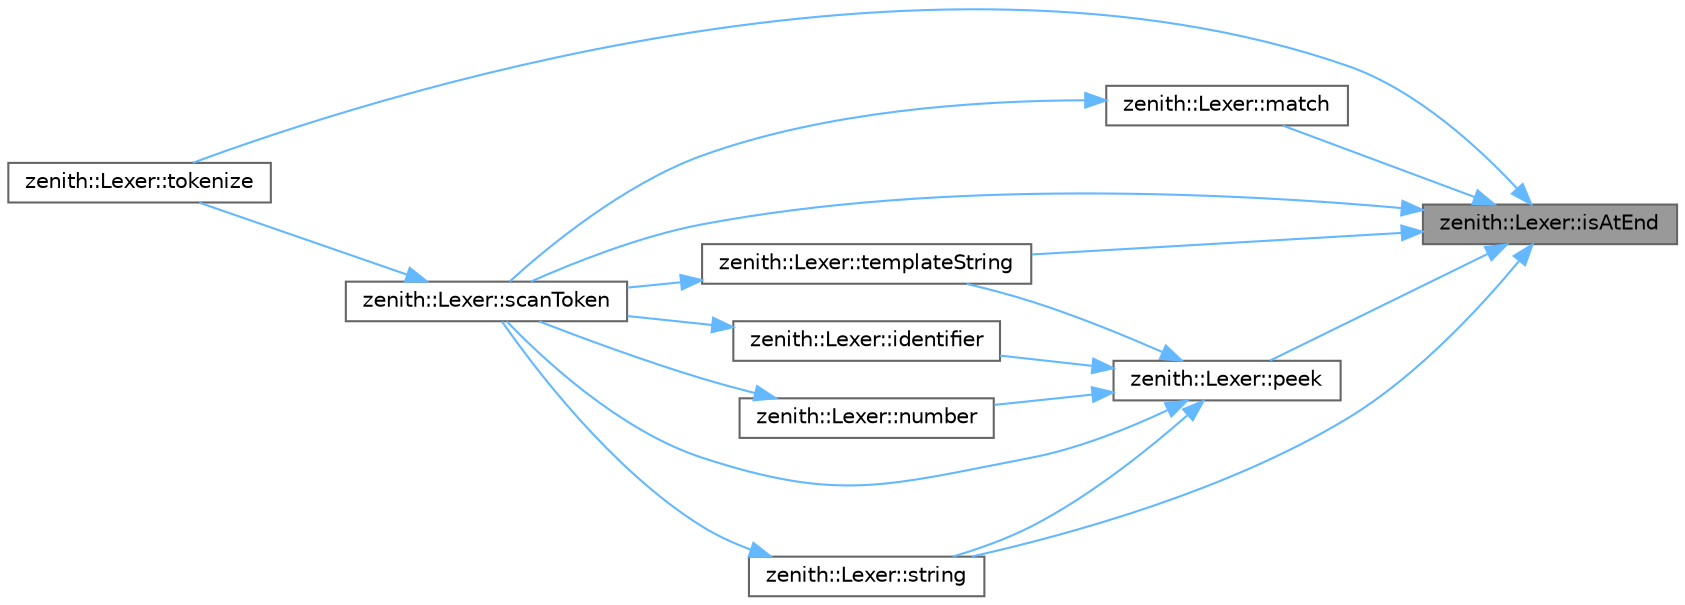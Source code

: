 digraph "zenith::Lexer::isAtEnd"
{
 // LATEX_PDF_SIZE
  bgcolor="transparent";
  edge [fontname=Helvetica,fontsize=10,labelfontname=Helvetica,labelfontsize=10];
  node [fontname=Helvetica,fontsize=10,shape=box,height=0.2,width=0.4];
  rankdir="RL";
  Node1 [id="Node000001",label="zenith::Lexer::isAtEnd",height=0.2,width=0.4,color="gray40", fillcolor="grey60", style="filled", fontcolor="black",tooltip=" "];
  Node1 -> Node2 [id="edge1_Node000001_Node000002",dir="back",color="steelblue1",style="solid",tooltip=" "];
  Node2 [id="Node000002",label="zenith::Lexer::match",height=0.2,width=0.4,color="grey40", fillcolor="white", style="filled",URL="$classzenith_1_1_lexer.html#a1ae163f94b38ab0e4c88951e9a810859",tooltip=" "];
  Node2 -> Node3 [id="edge2_Node000002_Node000003",dir="back",color="steelblue1",style="solid",tooltip=" "];
  Node3 [id="Node000003",label="zenith::Lexer::scanToken",height=0.2,width=0.4,color="grey40", fillcolor="white", style="filled",URL="$classzenith_1_1_lexer.html#a63cdfda413252a30362a2dbea52fcfdd",tooltip=" "];
  Node3 -> Node4 [id="edge3_Node000003_Node000004",dir="back",color="steelblue1",style="solid",tooltip=" "];
  Node4 [id="Node000004",label="zenith::Lexer::tokenize",height=0.2,width=0.4,color="grey40", fillcolor="white", style="filled",URL="$classzenith_1_1_lexer.html#a6b7c554b656b86d33c2c9845b0cc49e2",tooltip=" "];
  Node1 -> Node5 [id="edge4_Node000001_Node000005",dir="back",color="steelblue1",style="solid",tooltip=" "];
  Node5 [id="Node000005",label="zenith::Lexer::peek",height=0.2,width=0.4,color="grey40", fillcolor="white", style="filled",URL="$classzenith_1_1_lexer.html#a1b82aee0650781111ad57ddca170ffb2",tooltip=" "];
  Node5 -> Node6 [id="edge5_Node000005_Node000006",dir="back",color="steelblue1",style="solid",tooltip=" "];
  Node6 [id="Node000006",label="zenith::Lexer::identifier",height=0.2,width=0.4,color="grey40", fillcolor="white", style="filled",URL="$classzenith_1_1_lexer.html#a4e581fa93476a1120e6a923ad480ea68",tooltip=" "];
  Node6 -> Node3 [id="edge6_Node000006_Node000003",dir="back",color="steelblue1",style="solid",tooltip=" "];
  Node5 -> Node7 [id="edge7_Node000005_Node000007",dir="back",color="steelblue1",style="solid",tooltip=" "];
  Node7 [id="Node000007",label="zenith::Lexer::number",height=0.2,width=0.4,color="grey40", fillcolor="white", style="filled",URL="$classzenith_1_1_lexer.html#aee4a903f04ce959ba40ac6edf7692745",tooltip=" "];
  Node7 -> Node3 [id="edge8_Node000007_Node000003",dir="back",color="steelblue1",style="solid",tooltip=" "];
  Node5 -> Node3 [id="edge9_Node000005_Node000003",dir="back",color="steelblue1",style="solid",tooltip=" "];
  Node5 -> Node8 [id="edge10_Node000005_Node000008",dir="back",color="steelblue1",style="solid",tooltip=" "];
  Node8 [id="Node000008",label="zenith::Lexer::string",height=0.2,width=0.4,color="grey40", fillcolor="white", style="filled",URL="$classzenith_1_1_lexer.html#af6c6653ace16a062fea643dfed9d1766",tooltip=" "];
  Node8 -> Node3 [id="edge11_Node000008_Node000003",dir="back",color="steelblue1",style="solid",tooltip=" "];
  Node5 -> Node9 [id="edge12_Node000005_Node000009",dir="back",color="steelblue1",style="solid",tooltip=" "];
  Node9 [id="Node000009",label="zenith::Lexer::templateString",height=0.2,width=0.4,color="grey40", fillcolor="white", style="filled",URL="$classzenith_1_1_lexer.html#a598da944bd2125a0ec2dcd6e882e1de9",tooltip=" "];
  Node9 -> Node3 [id="edge13_Node000009_Node000003",dir="back",color="steelblue1",style="solid",tooltip=" "];
  Node1 -> Node3 [id="edge14_Node000001_Node000003",dir="back",color="steelblue1",style="solid",tooltip=" "];
  Node1 -> Node8 [id="edge15_Node000001_Node000008",dir="back",color="steelblue1",style="solid",tooltip=" "];
  Node1 -> Node9 [id="edge16_Node000001_Node000009",dir="back",color="steelblue1",style="solid",tooltip=" "];
  Node1 -> Node4 [id="edge17_Node000001_Node000004",dir="back",color="steelblue1",style="solid",tooltip=" "];
}
